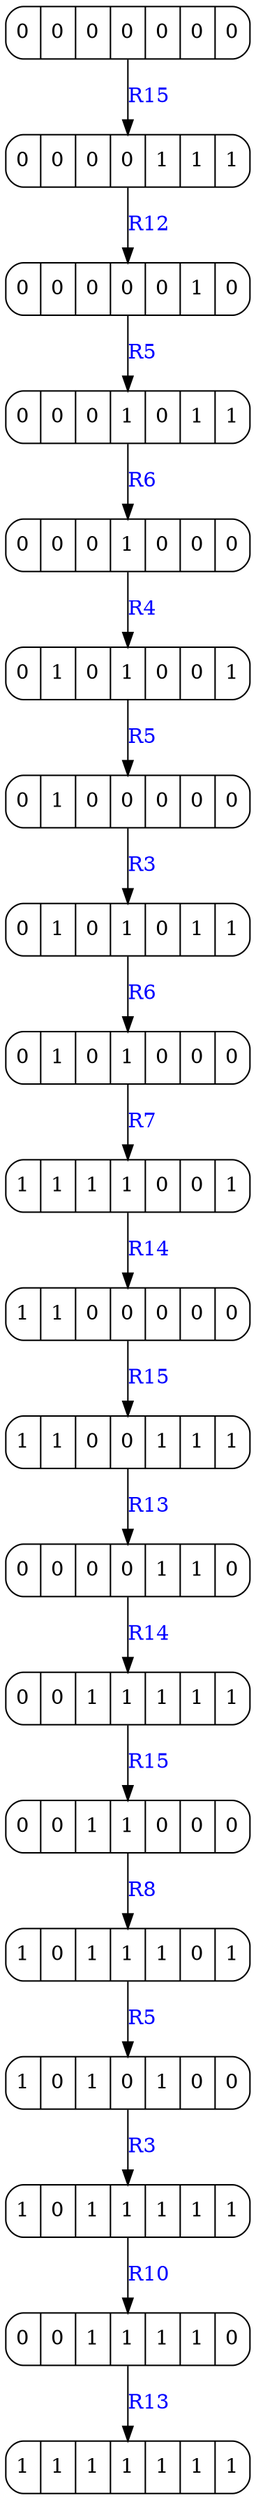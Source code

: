 digraph G {
node [margin=0.1 width=0.5 shape=record style=rounded]
edge[fontcolor=blue]
46[label=" 1 | 1 | 1 | 1 | 1 | 1 | 1 " ];
45 -> 46[label="R13"];
45[label=" 0 | 0 | 1 | 1 | 1 | 1 | 0 " ];
40 -> 45[label="R10"];
40[label=" 1 | 0 | 1 | 1 | 1 | 1 | 1 " ];
37 -> 40[label="R3"];
37[label=" 1 | 0 | 1 | 0 | 1 | 0 | 0 " ];
36 -> 37[label="R5"];
36[label=" 1 | 0 | 1 | 1 | 1 | 0 | 1 " ];
35 -> 36[label="R8"];
35[label=" 0 | 0 | 1 | 1 | 0 | 0 | 0 " ];
33 -> 35[label="R15"];
33[label=" 0 | 0 | 1 | 1 | 1 | 1 | 1 " ];
31 -> 33[label="R14"];
31[label=" 0 | 0 | 0 | 0 | 1 | 1 | 0 " ];
29 -> 31[label="R13"];
29[label=" 1 | 1 | 0 | 0 | 1 | 1 | 1 " ];
27 -> 29[label="R15"];
27[label=" 1 | 1 | 0 | 0 | 0 | 0 | 0 " ];
25 -> 27[label="R14"];
25[label=" 1 | 1 | 1 | 1 | 0 | 0 | 1 " ];
24 -> 25[label="R7"];
24[label=" 0 | 1 | 0 | 1 | 0 | 0 | 0 " ];
19 -> 24[label="R6"];
19[label=" 0 | 1 | 0 | 1 | 0 | 1 | 1 " ];
18 -> 19[label="R3"];
18[label=" 0 | 1 | 0 | 0 | 0 | 0 | 0 " ];
16 -> 18[label="R5"];
16[label=" 0 | 1 | 0 | 1 | 0 | 0 | 1 " ];
14 -> 16[label="R4"];
14[label=" 0 | 0 | 0 | 1 | 0 | 0 | 0 " ];
13 -> 14[label="R6"];
13[label=" 0 | 0 | 0 | 1 | 0 | 1 | 1 " ];
10 -> 13[label="R5"];
10[label=" 0 | 0 | 0 | 0 | 0 | 1 | 0 " ];
9 -> 10[label="R12"];
9[label=" 0 | 0 | 0 | 0 | 1 | 1 | 1 " ];
0 -> 9[label="R15"];
0[label=" 0 | 0 | 0 | 0 | 0 | 0 | 0 " ];
}